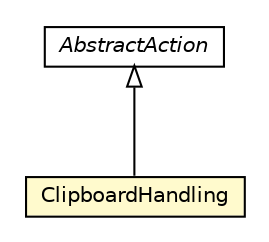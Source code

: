 #!/usr/local/bin/dot
#
# Class diagram 
# Generated by UMLGraph version R5_6-24-gf6e263 (http://www.umlgraph.org/)
#

digraph G {
	edge [fontname="Helvetica",fontsize=10,labelfontname="Helvetica",labelfontsize=10];
	node [fontname="Helvetica",fontsize=10,shape=plaintext];
	nodesep=0.25;
	ranksep=0.5;
	// org.universAAL.tools.logmonitor.util.ClipboardHandling
	c38261 [label=<<table title="org.universAAL.tools.logmonitor.util.ClipboardHandling" border="0" cellborder="1" cellspacing="0" cellpadding="2" port="p" bgcolor="lemonChiffon" href="./ClipboardHandling.html">
		<tr><td><table border="0" cellspacing="0" cellpadding="1">
<tr><td align="center" balign="center"> ClipboardHandling </td></tr>
		</table></td></tr>
		</table>>, URL="./ClipboardHandling.html", fontname="Helvetica", fontcolor="black", fontsize=10.0];
	//org.universAAL.tools.logmonitor.util.ClipboardHandling extends javax.swing.AbstractAction
	c38532:p -> c38261:p [dir=back,arrowtail=empty];
	// javax.swing.AbstractAction
	c38532 [label=<<table title="javax.swing.AbstractAction" border="0" cellborder="1" cellspacing="0" cellpadding="2" port="p" href="http://java.sun.com/j2se/1.4.2/docs/api/javax/swing/AbstractAction.html">
		<tr><td><table border="0" cellspacing="0" cellpadding="1">
<tr><td align="center" balign="center"><font face="Helvetica-Oblique"> AbstractAction </font></td></tr>
		</table></td></tr>
		</table>>, URL="http://java.sun.com/j2se/1.4.2/docs/api/javax/swing/AbstractAction.html", fontname="Helvetica", fontcolor="black", fontsize=10.0];
}

